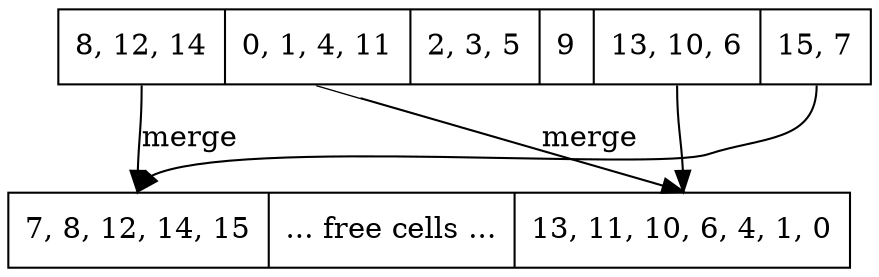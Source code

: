 digraph G{
	node[shape=record]
        lst[label=" <l1> 8, 12, 14 | <l2> 0, 1, 4, 11 | <l3> 2, 3, 5 | <r3> 9 | <r2> 13, 10, 6 | <r1> 15, 7"];
        lst1[label=" <l1>7, 8, 12, 14, 15 | ... free cells ... | <r1> 13, 11, 10, 6, 4, 1, 0"];
        lst:l1->lst1:l1[label="merge"];
        lst:r1->lst1:l1;
        lst:l2->lst1:r1[label="merge"];
        lst:r2->lst1:r1
}